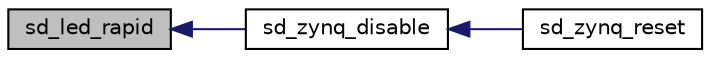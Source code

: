 digraph "sd_led_rapid"
{
  edge [fontname="Helvetica",fontsize="10",labelfontname="Helvetica",labelfontsize="10"];
  node [fontname="Helvetica",fontsize="10",shape=record];
  rankdir="LR";
  Node10 [label="sd_led_rapid",height=0.2,width=0.4,color="black", fillcolor="grey75", style="filled", fontcolor="black"];
  Node10 -> Node11 [dir="back",color="midnightblue",fontsize="10",style="solid",fontname="Helvetica"];
  Node11 [label="sd_zynq_disable",height=0.2,width=0.4,color="black", fillcolor="white", style="filled",URL="$group___s_d___platform___function___declarations.html#gaaaa432cbbf3382d321107a38a56b9bef",tooltip="Disable Zynq Power Disable the Zynq power rails by setting the enable pin low. "];
  Node11 -> Node12 [dir="back",color="midnightblue",fontsize="10",style="solid",fontname="Helvetica"];
  Node12 [label="sd_zynq_reset",height=0.2,width=0.4,color="black", fillcolor="white", style="filled",URL="$group___s_d___platform___boot___config.html#ga65b13e7293170788758e4f8cd8512326",tooltip="Zynq Reset Reset the Zynq APU. "];
}
